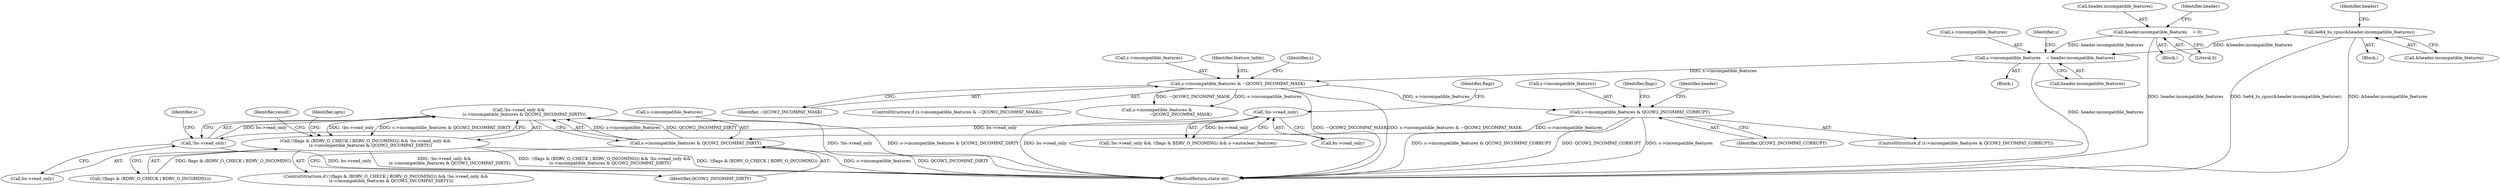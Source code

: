 digraph "0_qemu_6a83f8b5bec6f59e56cc49bd49e4c3f8f805d56f_0@API" {
"1001201" [label="(Call,!bs->read_only &&\n        (s->incompatible_features & QCOW2_INCOMPAT_DIRTY))"];
"1001202" [label="(Call,!bs->read_only)"];
"1001155" [label="(Call,!bs->read_only)"];
"1001206" [label="(Call,s->incompatible_features & QCOW2_INCOMPAT_DIRTY)"];
"1000572" [label="(Call,s->incompatible_features & QCOW2_INCOMPAT_CORRUPT)"];
"1000536" [label="(Call,s->incompatible_features & ~QCOW2_INCOMPAT_MASK)"];
"1000514" [label="(Call,s->incompatible_features    = header.incompatible_features)"];
"1000343" [label="(Call,header.incompatible_features    = 0)"];
"1000370" [label="(Call,be64_to_cpus(&header.incompatible_features))"];
"1001194" [label="(Call,!(flags & (BDRV_O_CHECK | BDRV_O_INCOMING)) && !bs->read_only &&\n        (s->incompatible_features & QCOW2_INCOMPAT_DIRTY))"];
"1000573" [label="(Call,s->incompatible_features)"];
"1001195" [label="(Call,!(flags & (BDRV_O_CHECK | BDRV_O_INCOMING)))"];
"1000572" [label="(Call,s->incompatible_features & QCOW2_INCOMPAT_CORRUPT)"];
"1001214" [label="(Identifier,result)"];
"1000369" [label="(Block,)"];
"1000350" [label="(Identifier,header)"];
"1001208" [label="(Identifier,s)"];
"1000581" [label="(Identifier,flags)"];
"1000559" [label="(Call,s->incompatible_features &\n                                   ~QCOW2_INCOMPAT_MASK)"];
"1001201" [label="(Call,!bs->read_only &&\n        (s->incompatible_features & QCOW2_INCOMPAT_DIRTY))"];
"1001206" [label="(Call,s->incompatible_features & QCOW2_INCOMPAT_DIRTY)"];
"1000599" [label="(Identifier,header)"];
"1000537" [label="(Call,s->incompatible_features)"];
"1001202" [label="(Call,!bs->read_only)"];
"1000518" [label="(Call,header.incompatible_features)"];
"1001482" [label="(MethodReturn,static int)"];
"1001162" [label="(Identifier,flags)"];
"1000544" [label="(Identifier,feature_table)"];
"1001203" [label="(Call,bs->read_only)"];
"1000125" [label="(Block,)"];
"1000515" [label="(Call,s->incompatible_features)"];
"1001210" [label="(Identifier,QCOW2_INCOMPAT_DIRTY)"];
"1001207" [label="(Call,s->incompatible_features)"];
"1000514" [label="(Call,s->incompatible_features    = header.incompatible_features)"];
"1001194" [label="(Call,!(flags & (BDRV_O_CHECK | BDRV_O_INCOMING)) && !bs->read_only &&\n        (s->incompatible_features & QCOW2_INCOMPAT_DIRTY))"];
"1001156" [label="(Call,bs->read_only)"];
"1000576" [label="(Identifier,QCOW2_INCOMPAT_CORRUPT)"];
"1000540" [label="(Identifier,~QCOW2_INCOMPAT_MASK)"];
"1000371" [label="(Call,&header.incompatible_features)"];
"1000574" [label="(Identifier,s)"];
"1000536" [label="(Call,s->incompatible_features & ~QCOW2_INCOMPAT_MASK)"];
"1000571" [label="(ControlStructure,if (s->incompatible_features & QCOW2_INCOMPAT_CORRUPT))"];
"1000378" [label="(Identifier,header)"];
"1000370" [label="(Call,be64_to_cpus(&header.incompatible_features))"];
"1000523" [label="(Identifier,s)"];
"1000344" [label="(Call,header.incompatible_features)"];
"1000343" [label="(Call,header.incompatible_features    = 0)"];
"1001154" [label="(Call,!bs->read_only && !(flags & BDRV_O_INCOMING) && s->autoclear_features)"];
"1000535" [label="(ControlStructure,if (s->incompatible_features & ~QCOW2_INCOMPAT_MASK))"];
"1000342" [label="(Block,)"];
"1001193" [label="(ControlStructure,if (!(flags & (BDRV_O_CHECK | BDRV_O_INCOMING)) && !bs->read_only &&\n        (s->incompatible_features & QCOW2_INCOMPAT_DIRTY)))"];
"1001234" [label="(Identifier,opts)"];
"1001155" [label="(Call,!bs->read_only)"];
"1000347" [label="(Literal,0)"];
"1001201" -> "1001194"  [label="AST: "];
"1001201" -> "1001202"  [label="CFG: "];
"1001201" -> "1001206"  [label="CFG: "];
"1001202" -> "1001201"  [label="AST: "];
"1001206" -> "1001201"  [label="AST: "];
"1001194" -> "1001201"  [label="CFG: "];
"1001201" -> "1001482"  [label="DDG: !bs->read_only"];
"1001201" -> "1001482"  [label="DDG: s->incompatible_features & QCOW2_INCOMPAT_DIRTY"];
"1001201" -> "1001194"  [label="DDG: !bs->read_only"];
"1001201" -> "1001194"  [label="DDG: s->incompatible_features & QCOW2_INCOMPAT_DIRTY"];
"1001202" -> "1001201"  [label="DDG: bs->read_only"];
"1001206" -> "1001201"  [label="DDG: s->incompatible_features"];
"1001206" -> "1001201"  [label="DDG: QCOW2_INCOMPAT_DIRTY"];
"1001202" -> "1001203"  [label="CFG: "];
"1001203" -> "1001202"  [label="AST: "];
"1001208" -> "1001202"  [label="CFG: "];
"1001202" -> "1001482"  [label="DDG: bs->read_only"];
"1001155" -> "1001202"  [label="DDG: bs->read_only"];
"1001155" -> "1001154"  [label="AST: "];
"1001155" -> "1001156"  [label="CFG: "];
"1001156" -> "1001155"  [label="AST: "];
"1001162" -> "1001155"  [label="CFG: "];
"1001154" -> "1001155"  [label="CFG: "];
"1001155" -> "1001482"  [label="DDG: bs->read_only"];
"1001155" -> "1001154"  [label="DDG: bs->read_only"];
"1001206" -> "1001210"  [label="CFG: "];
"1001207" -> "1001206"  [label="AST: "];
"1001210" -> "1001206"  [label="AST: "];
"1001206" -> "1001482"  [label="DDG: s->incompatible_features"];
"1001206" -> "1001482"  [label="DDG: QCOW2_INCOMPAT_DIRTY"];
"1000572" -> "1001206"  [label="DDG: s->incompatible_features"];
"1000572" -> "1000571"  [label="AST: "];
"1000572" -> "1000576"  [label="CFG: "];
"1000573" -> "1000572"  [label="AST: "];
"1000576" -> "1000572"  [label="AST: "];
"1000581" -> "1000572"  [label="CFG: "];
"1000599" -> "1000572"  [label="CFG: "];
"1000572" -> "1001482"  [label="DDG: s->incompatible_features & QCOW2_INCOMPAT_CORRUPT"];
"1000572" -> "1001482"  [label="DDG: QCOW2_INCOMPAT_CORRUPT"];
"1000572" -> "1001482"  [label="DDG: s->incompatible_features"];
"1000536" -> "1000572"  [label="DDG: s->incompatible_features"];
"1000536" -> "1000535"  [label="AST: "];
"1000536" -> "1000540"  [label="CFG: "];
"1000537" -> "1000536"  [label="AST: "];
"1000540" -> "1000536"  [label="AST: "];
"1000544" -> "1000536"  [label="CFG: "];
"1000574" -> "1000536"  [label="CFG: "];
"1000536" -> "1001482"  [label="DDG: ~QCOW2_INCOMPAT_MASK"];
"1000536" -> "1001482"  [label="DDG: s->incompatible_features & ~QCOW2_INCOMPAT_MASK"];
"1000514" -> "1000536"  [label="DDG: s->incompatible_features"];
"1000536" -> "1000559"  [label="DDG: s->incompatible_features"];
"1000536" -> "1000559"  [label="DDG: ~QCOW2_INCOMPAT_MASK"];
"1000514" -> "1000125"  [label="AST: "];
"1000514" -> "1000518"  [label="CFG: "];
"1000515" -> "1000514"  [label="AST: "];
"1000518" -> "1000514"  [label="AST: "];
"1000523" -> "1000514"  [label="CFG: "];
"1000514" -> "1001482"  [label="DDG: header.incompatible_features"];
"1000343" -> "1000514"  [label="DDG: header.incompatible_features"];
"1000370" -> "1000514"  [label="DDG: &header.incompatible_features"];
"1000343" -> "1000342"  [label="AST: "];
"1000343" -> "1000347"  [label="CFG: "];
"1000344" -> "1000343"  [label="AST: "];
"1000347" -> "1000343"  [label="AST: "];
"1000350" -> "1000343"  [label="CFG: "];
"1000343" -> "1001482"  [label="DDG: header.incompatible_features"];
"1000370" -> "1000369"  [label="AST: "];
"1000370" -> "1000371"  [label="CFG: "];
"1000371" -> "1000370"  [label="AST: "];
"1000378" -> "1000370"  [label="CFG: "];
"1000370" -> "1001482"  [label="DDG: be64_to_cpus(&header.incompatible_features)"];
"1000370" -> "1001482"  [label="DDG: &header.incompatible_features"];
"1001194" -> "1001193"  [label="AST: "];
"1001194" -> "1001195"  [label="CFG: "];
"1001195" -> "1001194"  [label="AST: "];
"1001214" -> "1001194"  [label="CFG: "];
"1001234" -> "1001194"  [label="CFG: "];
"1001194" -> "1001482"  [label="DDG: !(flags & (BDRV_O_CHECK | BDRV_O_INCOMING)) && !bs->read_only &&\n        (s->incompatible_features & QCOW2_INCOMPAT_DIRTY)"];
"1001194" -> "1001482"  [label="DDG: !(flags & (BDRV_O_CHECK | BDRV_O_INCOMING))"];
"1001194" -> "1001482"  [label="DDG: !bs->read_only &&\n        (s->incompatible_features & QCOW2_INCOMPAT_DIRTY)"];
"1001195" -> "1001194"  [label="DDG: flags & (BDRV_O_CHECK | BDRV_O_INCOMING)"];
}
